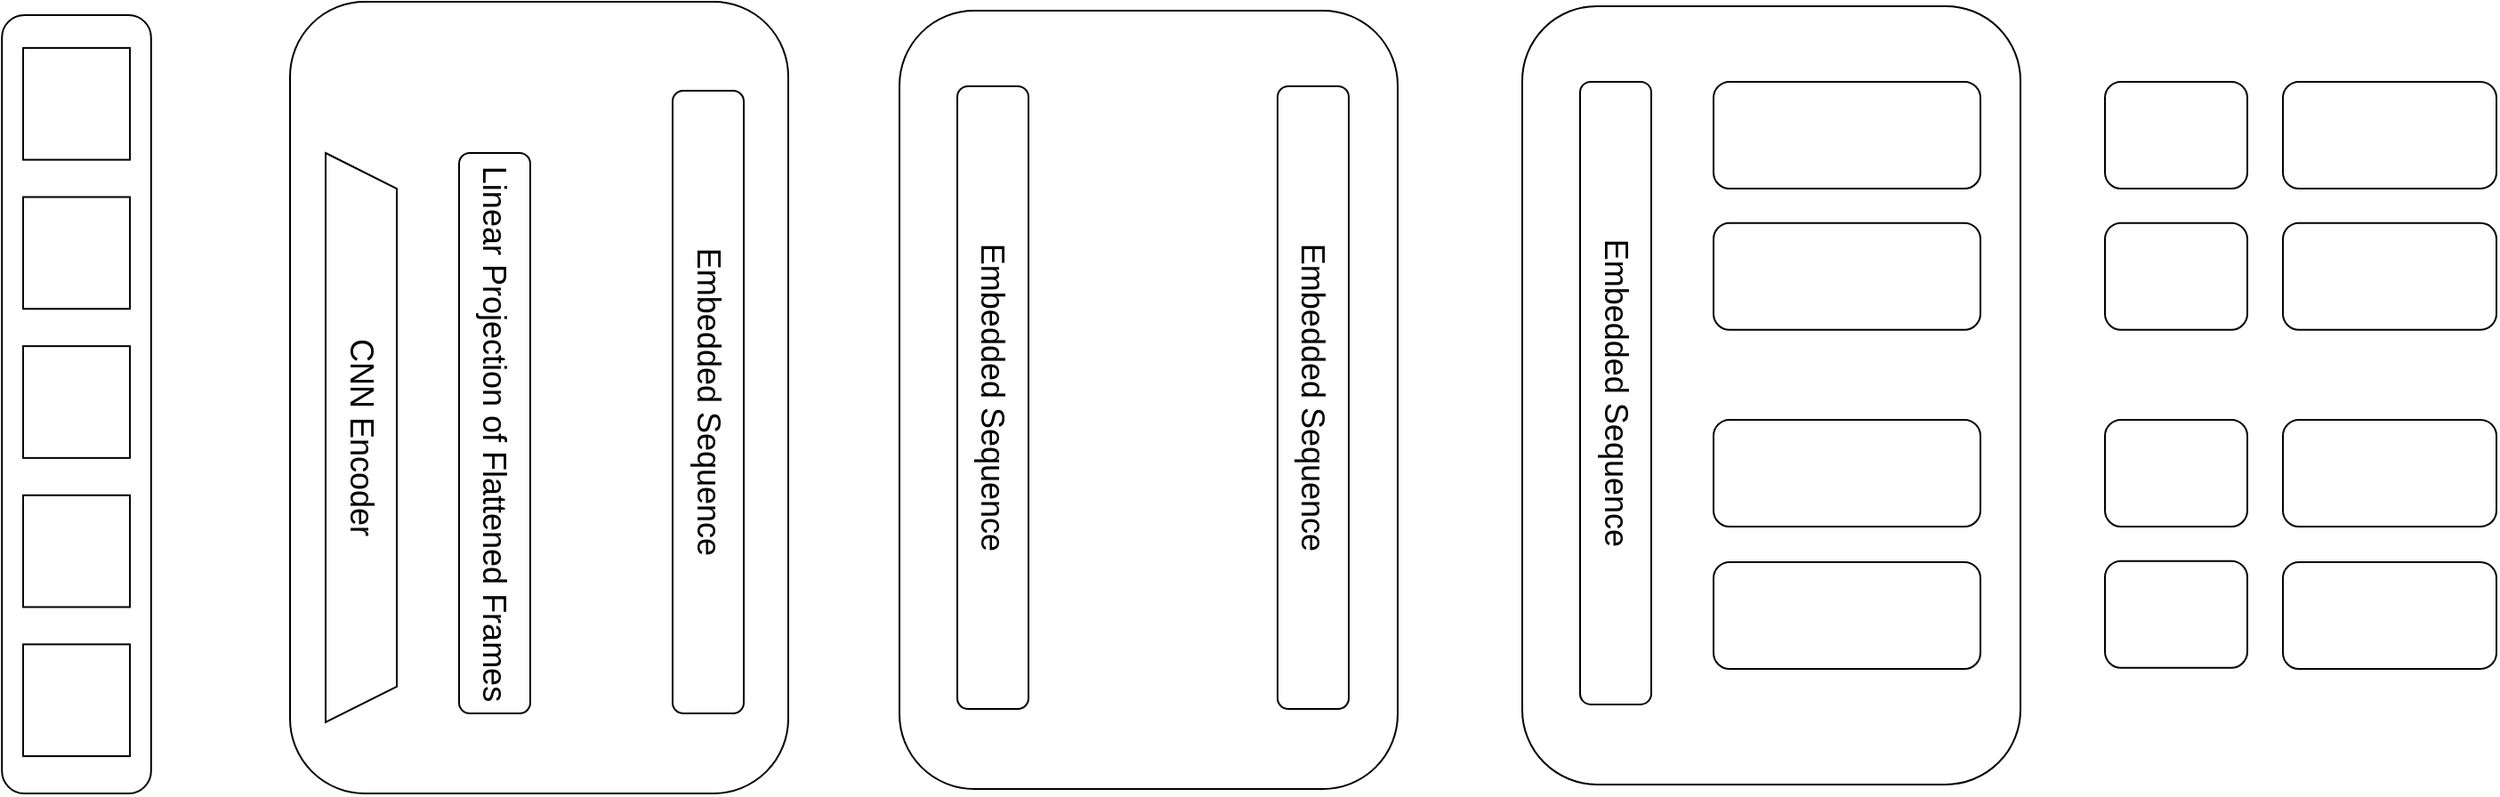<mxfile version="26.0.14">
  <diagram name="Page-1" id="e7JIrzoSqEnFolrPraUH">
    <mxGraphModel dx="1686" dy="1119" grid="1" gridSize="10" guides="1" tooltips="1" connect="1" arrows="1" fold="1" page="1" pageScale="1" pageWidth="1600" pageHeight="900" math="0" shadow="0">
      <root>
        <mxCell id="0" />
        <mxCell id="1" parent="0" />
        <mxCell id="kPAVEtL3coRbAUNOqb-5-1" value="" style="rounded=1;whiteSpace=wrap;html=1;rotation=90;" vertex="1" parent="1">
          <mxGeometry x="-98.75" y="299.35" width="437.5" height="83.81" as="geometry" />
        </mxCell>
        <mxCell id="kPAVEtL3coRbAUNOqb-5-2" value="" style="rounded=0;whiteSpace=wrap;html=1;" vertex="1" parent="1">
          <mxGeometry x="90.0" y="140.952" width="60.0" height="62.857" as="geometry" />
        </mxCell>
        <mxCell id="kPAVEtL3coRbAUNOqb-5-4" value="" style="rounded=0;whiteSpace=wrap;html=1;" vertex="1" parent="1">
          <mxGeometry x="90.0" y="392.381" width="60.0" height="62.857" as="geometry" />
        </mxCell>
        <mxCell id="kPAVEtL3coRbAUNOqb-5-5" value="" style="rounded=0;whiteSpace=wrap;html=1;" vertex="1" parent="1">
          <mxGeometry x="90.0" y="308.571" width="60.0" height="62.857" as="geometry" />
        </mxCell>
        <mxCell id="kPAVEtL3coRbAUNOqb-5-6" value="" style="rounded=0;whiteSpace=wrap;html=1;" vertex="1" parent="1">
          <mxGeometry x="90.0" y="224.762" width="60.0" height="62.857" as="geometry" />
        </mxCell>
        <mxCell id="kPAVEtL3coRbAUNOqb-5-8" value="" style="rounded=0;whiteSpace=wrap;html=1;" vertex="1" parent="1">
          <mxGeometry x="90.0" y="476.19" width="60.0" height="62.857" as="geometry" />
        </mxCell>
        <mxCell id="kPAVEtL3coRbAUNOqb-5-42" value="" style="group" vertex="1" connectable="0" parent="1">
          <mxGeometry x="240" y="115" width="280" height="445" as="geometry" />
        </mxCell>
        <mxCell id="kPAVEtL3coRbAUNOqb-5-18" value="" style="rounded=1;whiteSpace=wrap;html=1;rotation=90;" vertex="1" parent="kPAVEtL3coRbAUNOqb-5-42">
          <mxGeometry x="-82.5" y="82.5" width="445" height="280" as="geometry" />
        </mxCell>
        <mxCell id="kPAVEtL3coRbAUNOqb-5-19" value="&lt;font style=&quot;font-size: 18px;&quot;&gt;CNN Encoder&lt;/font&gt;" style="shape=trapezoid;perimeter=trapezoidPerimeter;whiteSpace=wrap;html=1;fixedSize=1;rotation=90;" vertex="1" parent="kPAVEtL3coRbAUNOqb-5-42">
          <mxGeometry x="-120" y="225" width="320" height="40" as="geometry" />
        </mxCell>
        <mxCell id="kPAVEtL3coRbAUNOqb-5-20" value="&lt;font style=&quot;font-size: 18px;&quot;&gt;Linear Projection of Flattened Frames&lt;/font&gt;" style="rounded=1;whiteSpace=wrap;html=1;rotation=90;" vertex="1" parent="kPAVEtL3coRbAUNOqb-5-42">
          <mxGeometry x="-42.5" y="222.5" width="315" height="40" as="geometry" />
        </mxCell>
        <mxCell id="kPAVEtL3coRbAUNOqb-5-21" value="&lt;font style=&quot;font-size: 18px;&quot;&gt;Embedded Sequence&lt;/font&gt;" style="rounded=1;whiteSpace=wrap;html=1;rotation=90;" vertex="1" parent="kPAVEtL3coRbAUNOqb-5-42">
          <mxGeometry x="60" y="205" width="350" height="40" as="geometry" />
        </mxCell>
        <mxCell id="kPAVEtL3coRbAUNOqb-5-43" value="" style="group" vertex="1" connectable="0" parent="1">
          <mxGeometry x="582.5" y="120" width="280" height="437.5" as="geometry" />
        </mxCell>
        <mxCell id="kPAVEtL3coRbAUNOqb-5-22" value="" style="rounded=1;whiteSpace=wrap;html=1;rotation=90;" vertex="1" parent="kPAVEtL3coRbAUNOqb-5-43">
          <mxGeometry x="-78.75" y="78.75" width="437.5" height="280" as="geometry" />
        </mxCell>
        <mxCell id="kPAVEtL3coRbAUNOqb-5-25" value="&lt;font style=&quot;font-size: 18px;&quot;&gt;Embedded Sequence&lt;/font&gt;" style="rounded=1;whiteSpace=wrap;html=1;rotation=90;" vertex="1" parent="kPAVEtL3coRbAUNOqb-5-43">
          <mxGeometry x="-122.5" y="197.5" width="350" height="40" as="geometry" />
        </mxCell>
        <mxCell id="kPAVEtL3coRbAUNOqb-5-26" value="&lt;font style=&quot;font-size: 18px;&quot;&gt;Embedded Sequence&lt;/font&gt;" style="rounded=1;whiteSpace=wrap;html=1;rotation=90;" vertex="1" parent="kPAVEtL3coRbAUNOqb-5-43">
          <mxGeometry x="57.5" y="197.5" width="350" height="40" as="geometry" />
        </mxCell>
        <mxCell id="kPAVEtL3coRbAUNOqb-5-44" value="" style="group" vertex="1" connectable="0" parent="1">
          <mxGeometry x="932.5" y="117.44" width="280" height="437.5" as="geometry" />
        </mxCell>
        <mxCell id="kPAVEtL3coRbAUNOqb-5-27" value="" style="rounded=1;whiteSpace=wrap;html=1;rotation=90;" vertex="1" parent="kPAVEtL3coRbAUNOqb-5-44">
          <mxGeometry x="-78.75" y="78.75" width="437.5" height="280" as="geometry" />
        </mxCell>
        <mxCell id="kPAVEtL3coRbAUNOqb-5-28" value="&lt;font style=&quot;font-size: 18px;&quot;&gt;Embedded Sequence&lt;/font&gt;" style="rounded=1;whiteSpace=wrap;html=1;rotation=90;" vertex="1" parent="kPAVEtL3coRbAUNOqb-5-44">
          <mxGeometry x="-122.5" y="197.5" width="350" height="40" as="geometry" />
        </mxCell>
        <mxCell id="kPAVEtL3coRbAUNOqb-5-30" value="" style="rounded=1;whiteSpace=wrap;html=1;" vertex="1" parent="kPAVEtL3coRbAUNOqb-5-44">
          <mxGeometry x="107.5" y="42.56" width="150" height="60" as="geometry" />
        </mxCell>
        <mxCell id="kPAVEtL3coRbAUNOqb-5-31" value="" style="rounded=1;whiteSpace=wrap;html=1;" vertex="1" parent="kPAVEtL3coRbAUNOqb-5-44">
          <mxGeometry x="107.5" y="312.56" width="150" height="60" as="geometry" />
        </mxCell>
        <mxCell id="kPAVEtL3coRbAUNOqb-5-32" value="" style="rounded=1;whiteSpace=wrap;html=1;" vertex="1" parent="kPAVEtL3coRbAUNOqb-5-44">
          <mxGeometry x="107.5" y="232.56" width="150" height="60" as="geometry" />
        </mxCell>
        <mxCell id="kPAVEtL3coRbAUNOqb-5-33" value="" style="rounded=1;whiteSpace=wrap;html=1;" vertex="1" parent="kPAVEtL3coRbAUNOqb-5-44">
          <mxGeometry x="107.5" y="121.91" width="150" height="60" as="geometry" />
        </mxCell>
        <mxCell id="kPAVEtL3coRbAUNOqb-5-45" value="" style="group" vertex="1" connectable="0" parent="1">
          <mxGeometry x="1260" y="160" width="220" height="330" as="geometry" />
        </mxCell>
        <mxCell id="kPAVEtL3coRbAUNOqb-5-34" value="" style="rounded=1;whiteSpace=wrap;html=1;" vertex="1" parent="kPAVEtL3coRbAUNOqb-5-45">
          <mxGeometry width="80" height="60" as="geometry" />
        </mxCell>
        <mxCell id="kPAVEtL3coRbAUNOqb-5-35" value="" style="rounded=1;whiteSpace=wrap;html=1;" vertex="1" parent="kPAVEtL3coRbAUNOqb-5-45">
          <mxGeometry y="79.35" width="80" height="60" as="geometry" />
        </mxCell>
        <mxCell id="kPAVEtL3coRbAUNOqb-5-36" value="" style="rounded=1;whiteSpace=wrap;html=1;" vertex="1" parent="kPAVEtL3coRbAUNOqb-5-45">
          <mxGeometry y="190" width="80" height="60" as="geometry" />
        </mxCell>
        <mxCell id="kPAVEtL3coRbAUNOqb-5-37" value="" style="rounded=1;whiteSpace=wrap;html=1;" vertex="1" parent="kPAVEtL3coRbAUNOqb-5-45">
          <mxGeometry y="269.35" width="80" height="60" as="geometry" />
        </mxCell>
        <mxCell id="kPAVEtL3coRbAUNOqb-5-38" value="" style="rounded=1;whiteSpace=wrap;html=1;" vertex="1" parent="kPAVEtL3coRbAUNOqb-5-45">
          <mxGeometry x="100" width="120" height="60" as="geometry" />
        </mxCell>
        <mxCell id="kPAVEtL3coRbAUNOqb-5-39" value="" style="rounded=1;whiteSpace=wrap;html=1;" vertex="1" parent="kPAVEtL3coRbAUNOqb-5-45">
          <mxGeometry x="100" y="79.35" width="120" height="60" as="geometry" />
        </mxCell>
        <mxCell id="kPAVEtL3coRbAUNOqb-5-40" value="" style="rounded=1;whiteSpace=wrap;html=1;" vertex="1" parent="kPAVEtL3coRbAUNOqb-5-45">
          <mxGeometry x="100" y="190" width="120" height="60" as="geometry" />
        </mxCell>
        <mxCell id="kPAVEtL3coRbAUNOqb-5-41" value="" style="rounded=1;whiteSpace=wrap;html=1;" vertex="1" parent="kPAVEtL3coRbAUNOqb-5-45">
          <mxGeometry x="100" y="270" width="120" height="60" as="geometry" />
        </mxCell>
      </root>
    </mxGraphModel>
  </diagram>
</mxfile>
